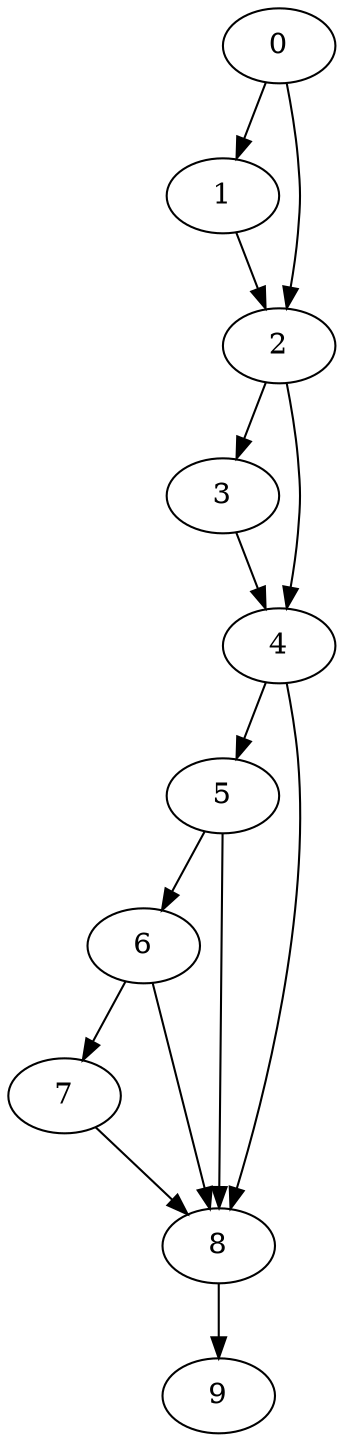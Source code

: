 digraph {
	0
	1
	2
	3
	4
	5
	6
	7
	8
	9
	0 -> 1
	2 -> 3
	2 -> 4
	3 -> 4
	6 -> 7
	4 -> 8
	5 -> 8
	6 -> 8
	7 -> 8
	1 -> 2
	0 -> 2
	4 -> 5
	5 -> 6
	8 -> 9
}
